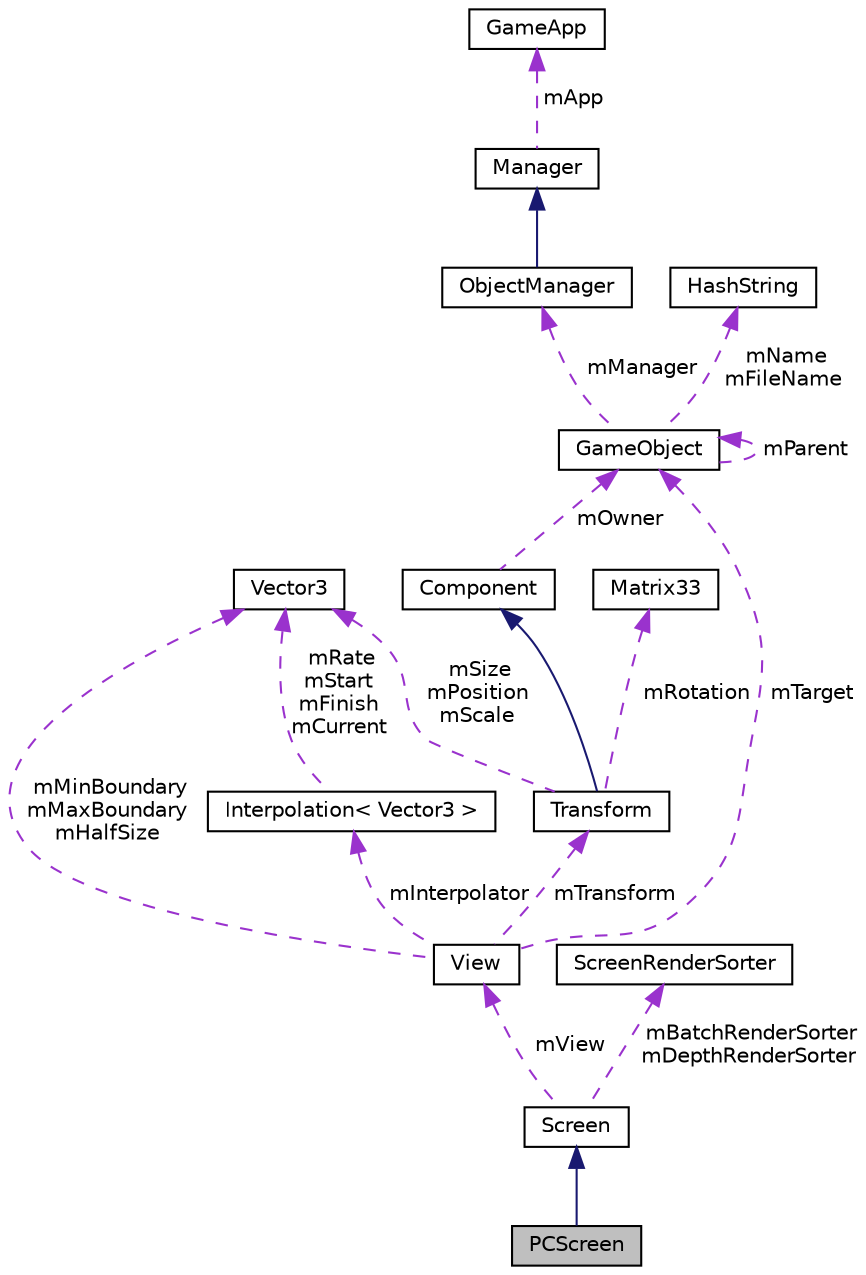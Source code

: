 digraph "PCScreen"
{
  edge [fontname="Helvetica",fontsize="10",labelfontname="Helvetica",labelfontsize="10"];
  node [fontname="Helvetica",fontsize="10",shape=record];
  Node1 [label="PCScreen",height=0.2,width=0.4,color="black", fillcolor="grey75", style="filled", fontcolor="black"];
  Node2 -> Node1 [dir="back",color="midnightblue",fontsize="10",style="solid"];
  Node2 [label="Screen",height=0.2,width=0.4,color="black", fillcolor="white", style="filled",URL="$classScreen.html"];
  Node3 -> Node2 [dir="back",color="darkorchid3",fontsize="10",style="dashed",label=" mView" ];
  Node3 [label="View",height=0.2,width=0.4,color="black", fillcolor="white", style="filled",URL="$classView.html"];
  Node4 -> Node3 [dir="back",color="darkorchid3",fontsize="10",style="dashed",label=" mTarget" ];
  Node4 [label="GameObject",height=0.2,width=0.4,color="black", fillcolor="white", style="filled",URL="$classGameObject.html"];
  Node4 -> Node4 [dir="back",color="darkorchid3",fontsize="10",style="dashed",label=" mParent" ];
  Node5 -> Node4 [dir="back",color="darkorchid3",fontsize="10",style="dashed",label=" mManager" ];
  Node5 [label="ObjectManager",height=0.2,width=0.4,color="black", fillcolor="white", style="filled",URL="$classObjectManager.html"];
  Node6 -> Node5 [dir="back",color="midnightblue",fontsize="10",style="solid"];
  Node6 [label="Manager",height=0.2,width=0.4,color="black", fillcolor="white", style="filled",URL="$classManager.html"];
  Node7 -> Node6 [dir="back",color="darkorchid3",fontsize="10",style="dashed",label=" mApp" ];
  Node7 [label="GameApp",height=0.2,width=0.4,color="black", fillcolor="white", style="filled",URL="$classGameApp.html"];
  Node8 -> Node4 [dir="back",color="darkorchid3",fontsize="10",style="dashed",label=" mName\nmFileName" ];
  Node8 [label="HashString",height=0.2,width=0.4,color="black", fillcolor="white", style="filled",URL="$classHashString.html"];
  Node9 -> Node3 [dir="back",color="darkorchid3",fontsize="10",style="dashed",label=" mInterpolator" ];
  Node9 [label="Interpolation\< Vector3 \>",height=0.2,width=0.4,color="black", fillcolor="white", style="filled",URL="$classInterpolation.html"];
  Node10 -> Node9 [dir="back",color="darkorchid3",fontsize="10",style="dashed",label=" mRate\nmStart\nmFinish\nmCurrent" ];
  Node10 [label="Vector3",height=0.2,width=0.4,color="black", fillcolor="white", style="filled",URL="$structVector3.html"];
  Node10 -> Node3 [dir="back",color="darkorchid3",fontsize="10",style="dashed",label=" mMinBoundary\nmMaxBoundary\nmHalfSize" ];
  Node11 -> Node3 [dir="back",color="darkorchid3",fontsize="10",style="dashed",label=" mTransform" ];
  Node11 [label="Transform",height=0.2,width=0.4,color="black", fillcolor="white", style="filled",URL="$classTransform.html"];
  Node12 -> Node11 [dir="back",color="midnightblue",fontsize="10",style="solid"];
  Node12 [label="Component",height=0.2,width=0.4,color="black", fillcolor="white", style="filled",URL="$classComponent.html"];
  Node4 -> Node12 [dir="back",color="darkorchid3",fontsize="10",style="dashed",label=" mOwner" ];
  Node13 -> Node11 [dir="back",color="darkorchid3",fontsize="10",style="dashed",label=" mRotation" ];
  Node13 [label="Matrix33",height=0.2,width=0.4,color="black", fillcolor="white", style="filled",URL="$structMatrix33.html"];
  Node10 -> Node11 [dir="back",color="darkorchid3",fontsize="10",style="dashed",label=" mSize\nmPosition\nmScale" ];
  Node14 -> Node2 [dir="back",color="darkorchid3",fontsize="10",style="dashed",label=" mBatchRenderSorter\nmDepthRenderSorter" ];
  Node14 [label="ScreenRenderSorter",height=0.2,width=0.4,color="black", fillcolor="white", style="filled",URL="$classScreenRenderSorter.html"];
}
